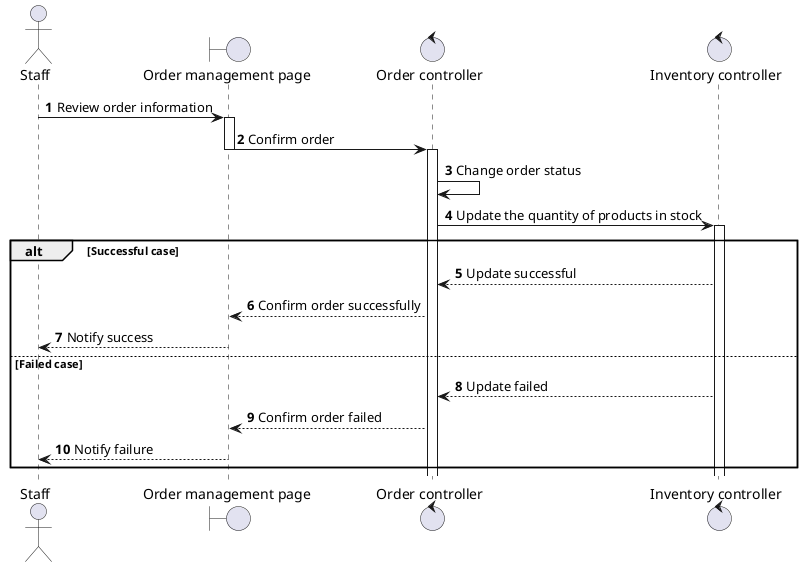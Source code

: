 @startuml
autonumber
actor Staff
boundary "Order management page" as Page
control "Order controller" as OrderClr
control "Inventory controller" as InventoryClr
Staff -> Page ++: Review order information
Page -> OrderClr --++: Confirm order
OrderClr -> OrderClr: Change order status
OrderClr -> InventoryClr ++: Update the quantity of products in stock
alt Successful case
InventoryClr --> OrderClr: Update successful
OrderClr --> Page: Confirm order successfully
Page --> Staff: Notify success
else Failed case
InventoryClr --> OrderClr: Update failed
OrderClr --> Page: Confirm order failed
Page --> Staff: Notify failure
end

@enduml